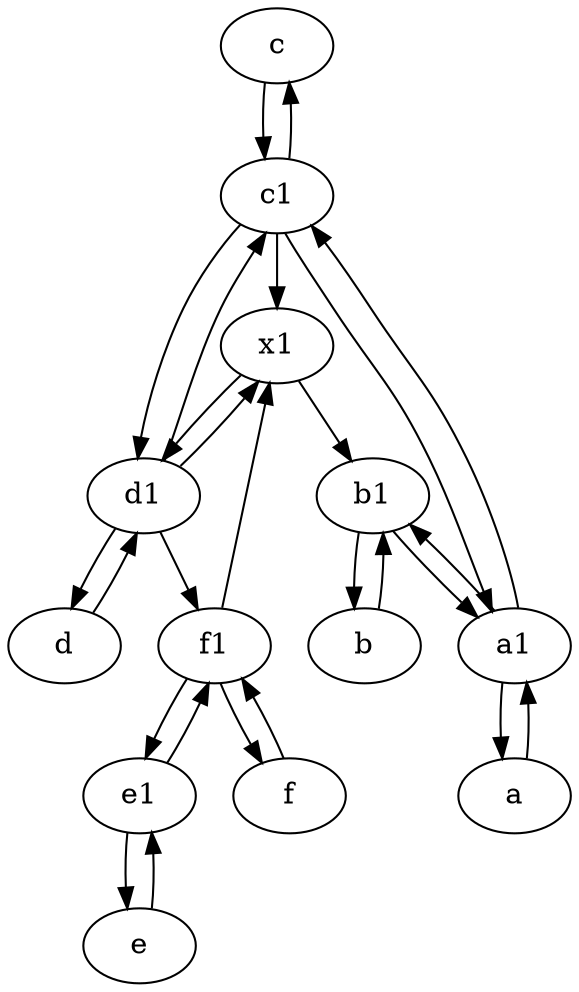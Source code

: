 digraph  {
	c [pos="20,10!"];
	f [pos="15,45!"];
	e [pos="30,50!"];
	b [pos="50,20!"];
	d1 [pos="25,30!"];
	c1 [pos="30,15!"];
	f1;
	e1 [pos="25,45!"];
	d [pos="20,30!"];
	a [pos="40,10!"];
	a1 [pos="40,15!"];
	x1;
	b1 [pos="45,20!"];
	b -> b1;
	x1 -> d1;
	a1 -> b1;
	a1 -> a;
	f1 -> f;
	a -> a1;
	b1 -> b;
	d1 -> x1;
	c1 -> d1;
	e -> e1;
	e1 -> e;
	c1 -> a1;
	f1 -> e1;
	a1 -> c1;
	e1 -> f1;
	x1 -> b1;
	c1 -> x1;
	d1 -> f1;
	d1 -> c1;
	f1 -> x1;
	b1 -> a1;
	c1 -> c;
	f -> f1;
	d1 -> d;
	d -> d1;
	c -> c1;

	}